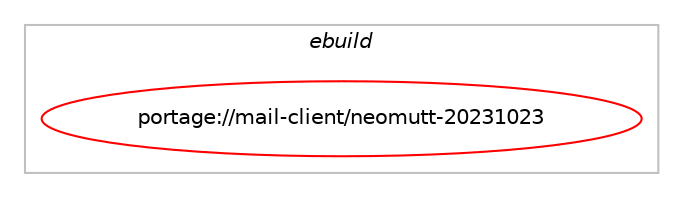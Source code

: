 digraph prolog {

# *************
# Graph options
# *************

newrank=true;
concentrate=true;
compound=true;
graph [rankdir=LR,fontname=Helvetica,fontsize=10,ranksep=1.5];#, ranksep=2.5, nodesep=0.2];
edge  [arrowhead=vee];
node  [fontname=Helvetica,fontsize=10];

# **********
# The ebuild
# **********

subgraph cluster_leftcol {
color=gray;
label=<<i>ebuild</i>>;
id [label="portage://mail-client/neomutt-20231023", color=red, width=4, href="../mail-client/neomutt-20231023.svg"];
}

# ****************
# The dependencies
# ****************

subgraph cluster_midcol {
color=gray;
label=<<i>dependencies</i>>;
subgraph cluster_compile {
fillcolor="#eeeeee";
style=filled;
label=<<i>compile</i>>;
# *** BEGIN UNKNOWN DEPENDENCY TYPE (TODO) ***
# id -> equal(use_conditional_group(positive,autocrypt,portage://mail-client/neomutt-20231023,[package_dependency(portage://mail-client/neomutt-20231023,install,no,dev-db,sqlite,greaterequal,[3,,,3],[],[])]))
# *** END UNKNOWN DEPENDENCY TYPE (TODO) ***

# *** BEGIN UNKNOWN DEPENDENCY TYPE (TODO) ***
# id -> equal(use_conditional_group(positive,berkdb,portage://mail-client/neomutt-20231023,[any_of_group([package_dependency(portage://mail-client/neomutt-20231023,install,no,sys-libs,db,none,[,,],[slot(5.3)],[]),package_dependency(portage://mail-client/neomutt-20231023,install,no,sys-libs,db,none,[,,],[slot(4.8)],[])])]))
# *** END UNKNOWN DEPENDENCY TYPE (TODO) ***

# *** BEGIN UNKNOWN DEPENDENCY TYPE (TODO) ***
# id -> equal(use_conditional_group(positive,doc,portage://mail-client/neomutt-20231023,[package_dependency(portage://mail-client/neomutt-20231023,install,no,dev-libs,libxml2,none,[,,],[],[]),package_dependency(portage://mail-client/neomutt-20231023,install,no,dev-libs,libxslt,none,[,,],[],[]),package_dependency(portage://mail-client/neomutt-20231023,install,no,app-text,docbook-xsl-stylesheets,none,[,,],[],[]),any_of_group([package_dependency(portage://mail-client/neomutt-20231023,install,no,www-client,lynx,none,[,,],[],[]),package_dependency(portage://mail-client/neomutt-20231023,install,no,www-client,w3m,none,[,,],[],[]),package_dependency(portage://mail-client/neomutt-20231023,install,no,www-client,elinks,none,[,,],[],[])])]))
# *** END UNKNOWN DEPENDENCY TYPE (TODO) ***

# *** BEGIN UNKNOWN DEPENDENCY TYPE (TODO) ***
# id -> equal(use_conditional_group(positive,gdbm,portage://mail-client/neomutt-20231023,[package_dependency(portage://mail-client/neomutt-20231023,install,no,sys-libs,gdbm,none,[,,],any_same_slot,[])]))
# *** END UNKNOWN DEPENDENCY TYPE (TODO) ***

# *** BEGIN UNKNOWN DEPENDENCY TYPE (TODO) ***
# id -> equal(use_conditional_group(positive,gnutls,portage://mail-client/neomutt-20231023,[package_dependency(portage://mail-client/neomutt-20231023,install,no,net-libs,gnutls,greaterequal,[1.0.17,,,1.0.17],any_same_slot,[])]))
# *** END UNKNOWN DEPENDENCY TYPE (TODO) ***

# *** BEGIN UNKNOWN DEPENDENCY TYPE (TODO) ***
# id -> equal(use_conditional_group(positive,gpgme,portage://mail-client/neomutt-20231023,[package_dependency(portage://mail-client/neomutt-20231023,install,no,app-crypt,gpgme,greaterequal,[1.13.1,,,1.13.1],any_same_slot,[])]))
# *** END UNKNOWN DEPENDENCY TYPE (TODO) ***

# *** BEGIN UNKNOWN DEPENDENCY TYPE (TODO) ***
# id -> equal(use_conditional_group(positive,idn,portage://mail-client/neomutt-20231023,[package_dependency(portage://mail-client/neomutt-20231023,install,no,net-dns,libidn2,none,[,,],any_same_slot,[])]))
# *** END UNKNOWN DEPENDENCY TYPE (TODO) ***

# *** BEGIN UNKNOWN DEPENDENCY TYPE (TODO) ***
# id -> equal(use_conditional_group(positive,kerberos,portage://mail-client/neomutt-20231023,[package_dependency(portage://mail-client/neomutt-20231023,install,no,virtual,krb5,none,[,,],[],[])]))
# *** END UNKNOWN DEPENDENCY TYPE (TODO) ***

# *** BEGIN UNKNOWN DEPENDENCY TYPE (TODO) ***
# id -> equal(use_conditional_group(positive,kyotocabinet,portage://mail-client/neomutt-20231023,[package_dependency(portage://mail-client/neomutt-20231023,install,no,dev-db,kyotocabinet,none,[,,],[],[])]))
# *** END UNKNOWN DEPENDENCY TYPE (TODO) ***

# *** BEGIN UNKNOWN DEPENDENCY TYPE (TODO) ***
# id -> equal(use_conditional_group(positive,lmdb,portage://mail-client/neomutt-20231023,[package_dependency(portage://mail-client/neomutt-20231023,install,no,dev-db,lmdb,none,[,,],any_same_slot,[])]))
# *** END UNKNOWN DEPENDENCY TYPE (TODO) ***

# *** BEGIN UNKNOWN DEPENDENCY TYPE (TODO) ***
# id -> equal(use_conditional_group(positive,lz4,portage://mail-client/neomutt-20231023,[package_dependency(portage://mail-client/neomutt-20231023,install,no,app-arch,lz4,none,[,,],[],[])]))
# *** END UNKNOWN DEPENDENCY TYPE (TODO) ***

# *** BEGIN UNKNOWN DEPENDENCY TYPE (TODO) ***
# id -> equal(use_conditional_group(positive,nls,portage://mail-client/neomutt-20231023,[package_dependency(portage://mail-client/neomutt-20231023,install,no,virtual,libintl,none,[,,],[],[])]))
# *** END UNKNOWN DEPENDENCY TYPE (TODO) ***

# *** BEGIN UNKNOWN DEPENDENCY TYPE (TODO) ***
# id -> equal(use_conditional_group(positive,notmuch,portage://mail-client/neomutt-20231023,[package_dependency(portage://mail-client/neomutt-20231023,install,no,net-mail,notmuch,none,[,,],any_same_slot,[])]))
# *** END UNKNOWN DEPENDENCY TYPE (TODO) ***

# *** BEGIN UNKNOWN DEPENDENCY TYPE (TODO) ***
# id -> equal(use_conditional_group(positive,qdbm,portage://mail-client/neomutt-20231023,[package_dependency(portage://mail-client/neomutt-20231023,install,no,dev-db,qdbm,none,[,,],[],[])]))
# *** END UNKNOWN DEPENDENCY TYPE (TODO) ***

# *** BEGIN UNKNOWN DEPENDENCY TYPE (TODO) ***
# id -> equal(use_conditional_group(positive,sasl,portage://mail-client/neomutt-20231023,[package_dependency(portage://mail-client/neomutt-20231023,install,no,dev-libs,cyrus-sasl,greaterequal,[2,,,2],[],[])]))
# *** END UNKNOWN DEPENDENCY TYPE (TODO) ***

# *** BEGIN UNKNOWN DEPENDENCY TYPE (TODO) ***
# id -> equal(use_conditional_group(positive,ssl,portage://mail-client/neomutt-20231023,[package_dependency(portage://mail-client/neomutt-20231023,install,no,dev-libs,openssl,greaterequal,[1.0.2,u,,1.0.2u],[slot(0),equal],[])]))
# *** END UNKNOWN DEPENDENCY TYPE (TODO) ***

# *** BEGIN UNKNOWN DEPENDENCY TYPE (TODO) ***
# id -> equal(use_conditional_group(positive,tokyocabinet,portage://mail-client/neomutt-20231023,[package_dependency(portage://mail-client/neomutt-20231023,install,no,dev-db,tokyocabinet,none,[,,],[],[])]))
# *** END UNKNOWN DEPENDENCY TYPE (TODO) ***

# *** BEGIN UNKNOWN DEPENDENCY TYPE (TODO) ***
# id -> equal(use_conditional_group(positive,zlib,portage://mail-client/neomutt-20231023,[package_dependency(portage://mail-client/neomutt-20231023,install,no,sys-libs,zlib,none,[,,],[],[])]))
# *** END UNKNOWN DEPENDENCY TYPE (TODO) ***

# *** BEGIN UNKNOWN DEPENDENCY TYPE (TODO) ***
# id -> equal(use_conditional_group(positive,zstd,portage://mail-client/neomutt-20231023,[package_dependency(portage://mail-client/neomutt-20231023,install,no,app-arch,zstd,none,[,,],[],[])]))
# *** END UNKNOWN DEPENDENCY TYPE (TODO) ***

# *** BEGIN UNKNOWN DEPENDENCY TYPE (TODO) ***
# id -> equal(package_dependency(portage://mail-client/neomutt-20231023,install,no,app-misc,mime-types,none,[,,],[],[]))
# *** END UNKNOWN DEPENDENCY TYPE (TODO) ***

# *** BEGIN UNKNOWN DEPENDENCY TYPE (TODO) ***
# id -> equal(package_dependency(portage://mail-client/neomutt-20231023,install,no,dev-lang,tcl,none,[,,],any_same_slot,[]))
# *** END UNKNOWN DEPENDENCY TYPE (TODO) ***

# *** BEGIN UNKNOWN DEPENDENCY TYPE (TODO) ***
# id -> equal(package_dependency(portage://mail-client/neomutt-20231023,install,no,net-mail,mailbase,none,[,,],[],[]))
# *** END UNKNOWN DEPENDENCY TYPE (TODO) ***

}
subgraph cluster_compileandrun {
fillcolor="#eeeeee";
style=filled;
label=<<i>compile and run</i>>;
}
subgraph cluster_run {
fillcolor="#eeeeee";
style=filled;
label=<<i>run</i>>;
# *** BEGIN UNKNOWN DEPENDENCY TYPE (TODO) ***
# id -> equal(use_conditional_group(positive,autocrypt,portage://mail-client/neomutt-20231023,[package_dependency(portage://mail-client/neomutt-20231023,run,no,dev-db,sqlite,greaterequal,[3,,,3],[],[])]))
# *** END UNKNOWN DEPENDENCY TYPE (TODO) ***

# *** BEGIN UNKNOWN DEPENDENCY TYPE (TODO) ***
# id -> equal(use_conditional_group(positive,berkdb,portage://mail-client/neomutt-20231023,[any_of_group([package_dependency(portage://mail-client/neomutt-20231023,run,no,sys-libs,db,none,[,,],[slot(5.3)],[]),package_dependency(portage://mail-client/neomutt-20231023,run,no,sys-libs,db,none,[,,],[slot(4.8)],[])])]))
# *** END UNKNOWN DEPENDENCY TYPE (TODO) ***

# *** BEGIN UNKNOWN DEPENDENCY TYPE (TODO) ***
# id -> equal(use_conditional_group(positive,gdbm,portage://mail-client/neomutt-20231023,[package_dependency(portage://mail-client/neomutt-20231023,run,no,sys-libs,gdbm,none,[,,],any_same_slot,[])]))
# *** END UNKNOWN DEPENDENCY TYPE (TODO) ***

# *** BEGIN UNKNOWN DEPENDENCY TYPE (TODO) ***
# id -> equal(use_conditional_group(positive,gnutls,portage://mail-client/neomutt-20231023,[package_dependency(portage://mail-client/neomutt-20231023,run,no,net-libs,gnutls,greaterequal,[1.0.17,,,1.0.17],any_same_slot,[])]))
# *** END UNKNOWN DEPENDENCY TYPE (TODO) ***

# *** BEGIN UNKNOWN DEPENDENCY TYPE (TODO) ***
# id -> equal(use_conditional_group(positive,gpgme,portage://mail-client/neomutt-20231023,[package_dependency(portage://mail-client/neomutt-20231023,run,no,app-crypt,gpgme,greaterequal,[1.13.1,,,1.13.1],any_same_slot,[])]))
# *** END UNKNOWN DEPENDENCY TYPE (TODO) ***

# *** BEGIN UNKNOWN DEPENDENCY TYPE (TODO) ***
# id -> equal(use_conditional_group(positive,idn,portage://mail-client/neomutt-20231023,[package_dependency(portage://mail-client/neomutt-20231023,run,no,net-dns,libidn2,none,[,,],any_same_slot,[])]))
# *** END UNKNOWN DEPENDENCY TYPE (TODO) ***

# *** BEGIN UNKNOWN DEPENDENCY TYPE (TODO) ***
# id -> equal(use_conditional_group(positive,kerberos,portage://mail-client/neomutt-20231023,[package_dependency(portage://mail-client/neomutt-20231023,run,no,virtual,krb5,none,[,,],[],[])]))
# *** END UNKNOWN DEPENDENCY TYPE (TODO) ***

# *** BEGIN UNKNOWN DEPENDENCY TYPE (TODO) ***
# id -> equal(use_conditional_group(positive,kyotocabinet,portage://mail-client/neomutt-20231023,[package_dependency(portage://mail-client/neomutt-20231023,run,no,dev-db,kyotocabinet,none,[,,],[],[])]))
# *** END UNKNOWN DEPENDENCY TYPE (TODO) ***

# *** BEGIN UNKNOWN DEPENDENCY TYPE (TODO) ***
# id -> equal(use_conditional_group(positive,lmdb,portage://mail-client/neomutt-20231023,[package_dependency(portage://mail-client/neomutt-20231023,run,no,dev-db,lmdb,none,[,,],any_same_slot,[])]))
# *** END UNKNOWN DEPENDENCY TYPE (TODO) ***

# *** BEGIN UNKNOWN DEPENDENCY TYPE (TODO) ***
# id -> equal(use_conditional_group(positive,lz4,portage://mail-client/neomutt-20231023,[package_dependency(portage://mail-client/neomutt-20231023,run,no,app-arch,lz4,none,[,,],[],[])]))
# *** END UNKNOWN DEPENDENCY TYPE (TODO) ***

# *** BEGIN UNKNOWN DEPENDENCY TYPE (TODO) ***
# id -> equal(use_conditional_group(positive,nls,portage://mail-client/neomutt-20231023,[package_dependency(portage://mail-client/neomutt-20231023,run,no,virtual,libintl,none,[,,],[],[])]))
# *** END UNKNOWN DEPENDENCY TYPE (TODO) ***

# *** BEGIN UNKNOWN DEPENDENCY TYPE (TODO) ***
# id -> equal(use_conditional_group(positive,notmuch,portage://mail-client/neomutt-20231023,[package_dependency(portage://mail-client/neomutt-20231023,run,no,net-mail,notmuch,none,[,,],any_same_slot,[])]))
# *** END UNKNOWN DEPENDENCY TYPE (TODO) ***

# *** BEGIN UNKNOWN DEPENDENCY TYPE (TODO) ***
# id -> equal(use_conditional_group(positive,qdbm,portage://mail-client/neomutt-20231023,[package_dependency(portage://mail-client/neomutt-20231023,run,no,dev-db,qdbm,none,[,,],[],[])]))
# *** END UNKNOWN DEPENDENCY TYPE (TODO) ***

# *** BEGIN UNKNOWN DEPENDENCY TYPE (TODO) ***
# id -> equal(use_conditional_group(positive,sasl,portage://mail-client/neomutt-20231023,[package_dependency(portage://mail-client/neomutt-20231023,run,no,dev-libs,cyrus-sasl,greaterequal,[2,,,2],[],[])]))
# *** END UNKNOWN DEPENDENCY TYPE (TODO) ***

# *** BEGIN UNKNOWN DEPENDENCY TYPE (TODO) ***
# id -> equal(use_conditional_group(positive,selinux,portage://mail-client/neomutt-20231023,[package_dependency(portage://mail-client/neomutt-20231023,run,no,sec-policy,selinux-mutt,none,[,,],[],[])]))
# *** END UNKNOWN DEPENDENCY TYPE (TODO) ***

# *** BEGIN UNKNOWN DEPENDENCY TYPE (TODO) ***
# id -> equal(use_conditional_group(positive,ssl,portage://mail-client/neomutt-20231023,[package_dependency(portage://mail-client/neomutt-20231023,run,no,dev-libs,openssl,greaterequal,[1.0.2,u,,1.0.2u],[slot(0),equal],[])]))
# *** END UNKNOWN DEPENDENCY TYPE (TODO) ***

# *** BEGIN UNKNOWN DEPENDENCY TYPE (TODO) ***
# id -> equal(use_conditional_group(positive,tokyocabinet,portage://mail-client/neomutt-20231023,[package_dependency(portage://mail-client/neomutt-20231023,run,no,dev-db,tokyocabinet,none,[,,],[],[])]))
# *** END UNKNOWN DEPENDENCY TYPE (TODO) ***

# *** BEGIN UNKNOWN DEPENDENCY TYPE (TODO) ***
# id -> equal(use_conditional_group(positive,zlib,portage://mail-client/neomutt-20231023,[package_dependency(portage://mail-client/neomutt-20231023,run,no,sys-libs,zlib,none,[,,],[],[])]))
# *** END UNKNOWN DEPENDENCY TYPE (TODO) ***

# *** BEGIN UNKNOWN DEPENDENCY TYPE (TODO) ***
# id -> equal(use_conditional_group(positive,zstd,portage://mail-client/neomutt-20231023,[package_dependency(portage://mail-client/neomutt-20231023,run,no,app-arch,zstd,none,[,,],[],[])]))
# *** END UNKNOWN DEPENDENCY TYPE (TODO) ***

# *** BEGIN UNKNOWN DEPENDENCY TYPE (TODO) ***
# id -> equal(package_dependency(portage://mail-client/neomutt-20231023,run,no,app-misc,mime-types,none,[,,],[],[]))
# *** END UNKNOWN DEPENDENCY TYPE (TODO) ***

}
}

# **************
# The candidates
# **************

subgraph cluster_choices {
rank=same;
color=gray;
label=<<i>candidates</i>>;

}

}
